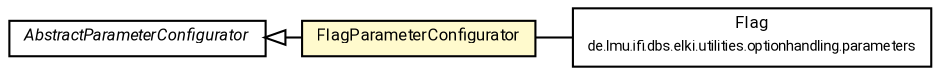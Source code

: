 #!/usr/local/bin/dot
#
# Class diagram 
# Generated by UMLGraph version R5_7_2-60-g0e99a6 (http://www.spinellis.gr/umlgraph/)
#

digraph G {
	graph [fontnames="svg"]
	edge [fontname="Roboto",fontsize=7,labelfontname="Roboto",labelfontsize=7,color="black"];
	node [fontname="Roboto",fontcolor="black",fontsize=8,shape=plaintext,margin=0,width=0,height=0];
	nodesep=0.15;
	ranksep=0.25;
	rankdir=LR;
	// de.lmu.ifi.dbs.elki.utilities.optionhandling.parameters.Flag
	c4451926 [label=<<table title="de.lmu.ifi.dbs.elki.utilities.optionhandling.parameters.Flag" border="0" cellborder="1" cellspacing="0" cellpadding="2" href="../../utilities/optionhandling/parameters/Flag.html" target="_parent">
		<tr><td><table border="0" cellspacing="0" cellpadding="1">
		<tr><td align="center" balign="center"> <font face="Roboto">Flag</font> </td></tr>
		<tr><td align="center" balign="center"> <font face="Roboto" point-size="7.0">de.lmu.ifi.dbs.elki.utilities.optionhandling.parameters</font> </td></tr>
		</table></td></tr>
		</table>>, URL="../../utilities/optionhandling/parameters/Flag.html"];
	// de.lmu.ifi.dbs.elki.gui.configurator.AbstractParameterConfigurator<T extends de.lmu.ifi.dbs.elki.utilities.optionhandling.parameters.Parameter<?>>
	c4452240 [label=<<table title="de.lmu.ifi.dbs.elki.gui.configurator.AbstractParameterConfigurator" border="0" cellborder="1" cellspacing="0" cellpadding="2" href="AbstractParameterConfigurator.html" target="_parent">
		<tr><td><table border="0" cellspacing="0" cellpadding="1">
		<tr><td align="center" balign="center"> <font face="Roboto"><i>AbstractParameterConfigurator</i></font> </td></tr>
		</table></td></tr>
		</table>>, URL="AbstractParameterConfigurator.html"];
	// de.lmu.ifi.dbs.elki.gui.configurator.FlagParameterConfigurator
	c4452244 [label=<<table title="de.lmu.ifi.dbs.elki.gui.configurator.FlagParameterConfigurator" border="0" cellborder="1" cellspacing="0" cellpadding="2" bgcolor="lemonChiffon" href="FlagParameterConfigurator.html" target="_parent">
		<tr><td><table border="0" cellspacing="0" cellpadding="1">
		<tr><td align="center" balign="center"> <font face="Roboto">FlagParameterConfigurator</font> </td></tr>
		</table></td></tr>
		</table>>, URL="FlagParameterConfigurator.html"];
	// de.lmu.ifi.dbs.elki.gui.configurator.FlagParameterConfigurator extends de.lmu.ifi.dbs.elki.gui.configurator.AbstractParameterConfigurator<T extends de.lmu.ifi.dbs.elki.utilities.optionhandling.parameters.Parameter<?>>
	c4452240 -> c4452244 [arrowtail=empty,dir=back,weight=10];
	// de.lmu.ifi.dbs.elki.gui.configurator.FlagParameterConfigurator assoc de.lmu.ifi.dbs.elki.utilities.optionhandling.parameters.Flag
	c4452244 -> c4451926 [arrowhead=none,weight=2];
}


